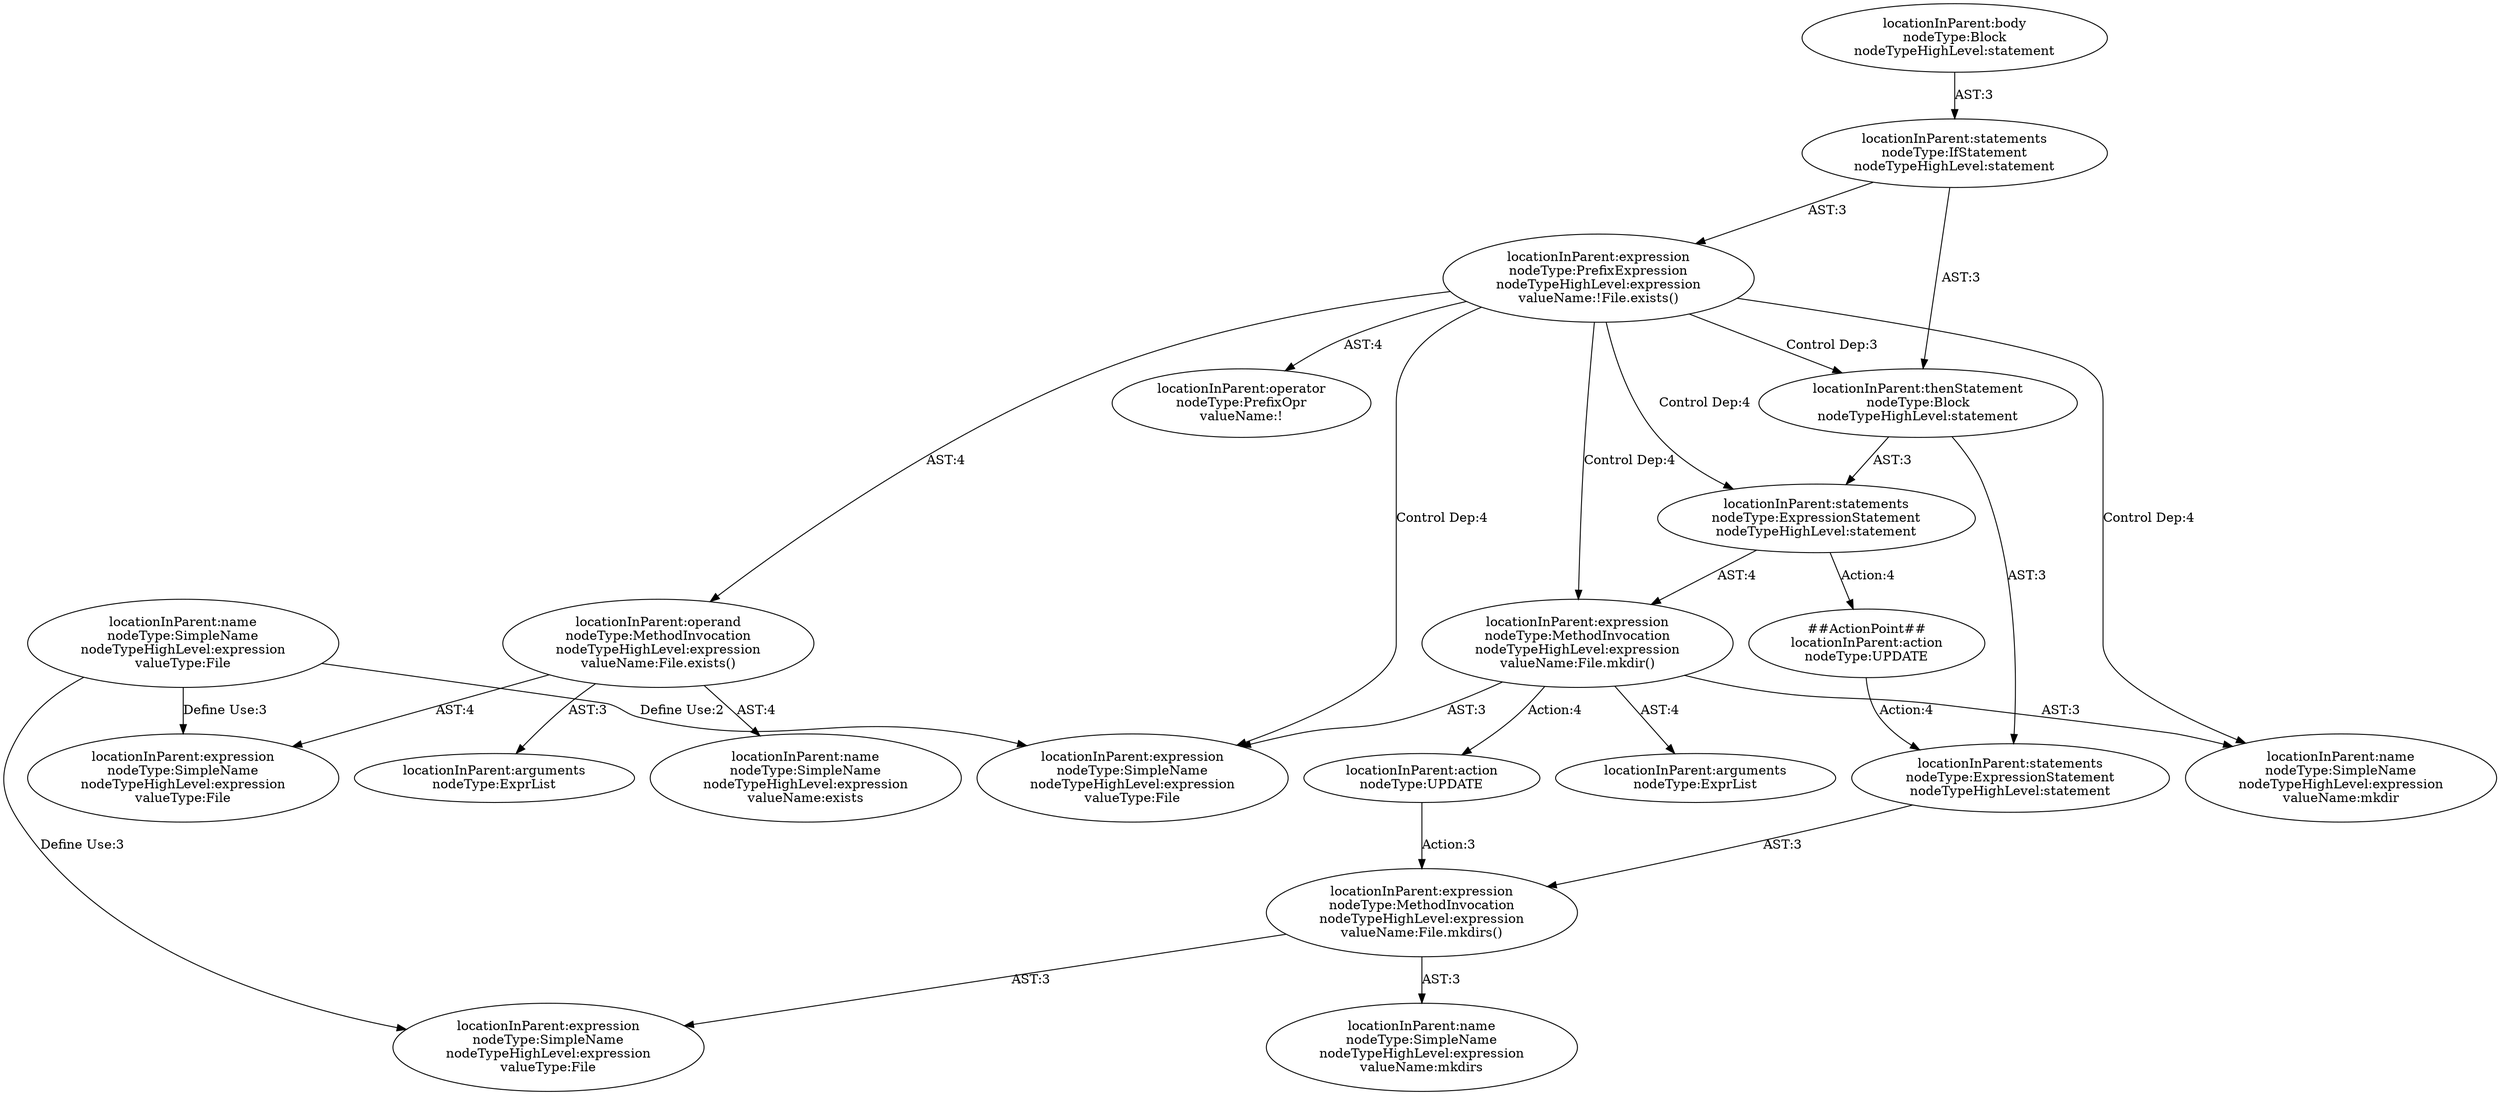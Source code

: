 digraph "Pattern" {
0 [label="##ActionPoint##\nlocationInParent:action\nnodeType:UPDATE" shape=ellipse]
1 [label="locationInParent:statements\nnodeType:ExpressionStatement\nnodeTypeHighLevel:statement" shape=ellipse]
2 [label="locationInParent:expression\nnodeType:PrefixExpression\nnodeTypeHighLevel:expression\nvalueName:!File.exists()" shape=ellipse]
3 [label="locationInParent:statements\nnodeType:IfStatement\nnodeTypeHighLevel:statement" shape=ellipse]
4 [label="locationInParent:body\nnodeType:Block\nnodeTypeHighLevel:statement" shape=ellipse]
5 [label="locationInParent:thenStatement\nnodeType:Block\nnodeTypeHighLevel:statement" shape=ellipse]
6 [label="locationInParent:operand\nnodeType:MethodInvocation\nnodeTypeHighLevel:expression\nvalueName:File.exists()" shape=ellipse]
7 [label="locationInParent:expression\nnodeType:SimpleName\nnodeTypeHighLevel:expression\nvalueType:File" shape=ellipse]
8 [label="locationInParent:name\nnodeType:SimpleName\nnodeTypeHighLevel:expression\nvalueName:exists" shape=ellipse]
9 [label="locationInParent:arguments\nnodeType:ExprList" shape=ellipse]
10 [label="locationInParent:operator\nnodeType:PrefixOpr\nvalueName:!" shape=ellipse]
11 [label="locationInParent:expression\nnodeType:SimpleName\nnodeTypeHighLevel:expression\nvalueType:File" shape=ellipse]
12 [label="locationInParent:name\nnodeType:SimpleName\nnodeTypeHighLevel:expression\nvalueName:mkdir" shape=ellipse]
13 [label="locationInParent:expression\nnodeType:MethodInvocation\nnodeTypeHighLevel:expression\nvalueName:File.mkdir()" shape=ellipse]
14 [label="locationInParent:arguments\nnodeType:ExprList" shape=ellipse]
15 [label="locationInParent:action\nnodeType:UPDATE" shape=ellipse]
16 [label="locationInParent:statements\nnodeType:ExpressionStatement\nnodeTypeHighLevel:statement" shape=ellipse]
17 [label="locationInParent:expression\nnodeType:MethodInvocation\nnodeTypeHighLevel:expression\nvalueName:File.mkdirs()" shape=ellipse]
18 [label="locationInParent:expression\nnodeType:SimpleName\nnodeTypeHighLevel:expression\nvalueType:File" shape=ellipse]
19 [label="locationInParent:name\nnodeType:SimpleName\nnodeTypeHighLevel:expression\nvalueType:File" shape=ellipse]
20 [label="locationInParent:name\nnodeType:SimpleName\nnodeTypeHighLevel:expression\nvalueName:mkdirs" shape=ellipse]
0 -> 16 [label="Action:4"];
1 -> 0 [label="Action:4"];
1 -> 13 [label="AST:4"];
2 -> 1 [label="Control Dep:4"];
2 -> 6 [label="AST:4"];
2 -> 10 [label="AST:4"];
2 -> 5 [label="Control Dep:3"];
2 -> 11 [label="Control Dep:4"];
2 -> 12 [label="Control Dep:4"];
2 -> 13 [label="Control Dep:4"];
3 -> 2 [label="AST:3"];
3 -> 5 [label="AST:3"];
4 -> 3 [label="AST:3"];
5 -> 1 [label="AST:3"];
5 -> 16 [label="AST:3"];
6 -> 7 [label="AST:4"];
6 -> 8 [label="AST:4"];
6 -> 9 [label="AST:3"];
13 -> 14 [label="AST:4"];
13 -> 15 [label="Action:4"];
13 -> 11 [label="AST:3"];
13 -> 12 [label="AST:3"];
15 -> 17 [label="Action:3"];
16 -> 17 [label="AST:3"];
17 -> 18 [label="AST:3"];
17 -> 20 [label="AST:3"];
19 -> 7 [label="Define Use:3"];
19 -> 18 [label="Define Use:3"];
19 -> 11 [label="Define Use:2"];
}